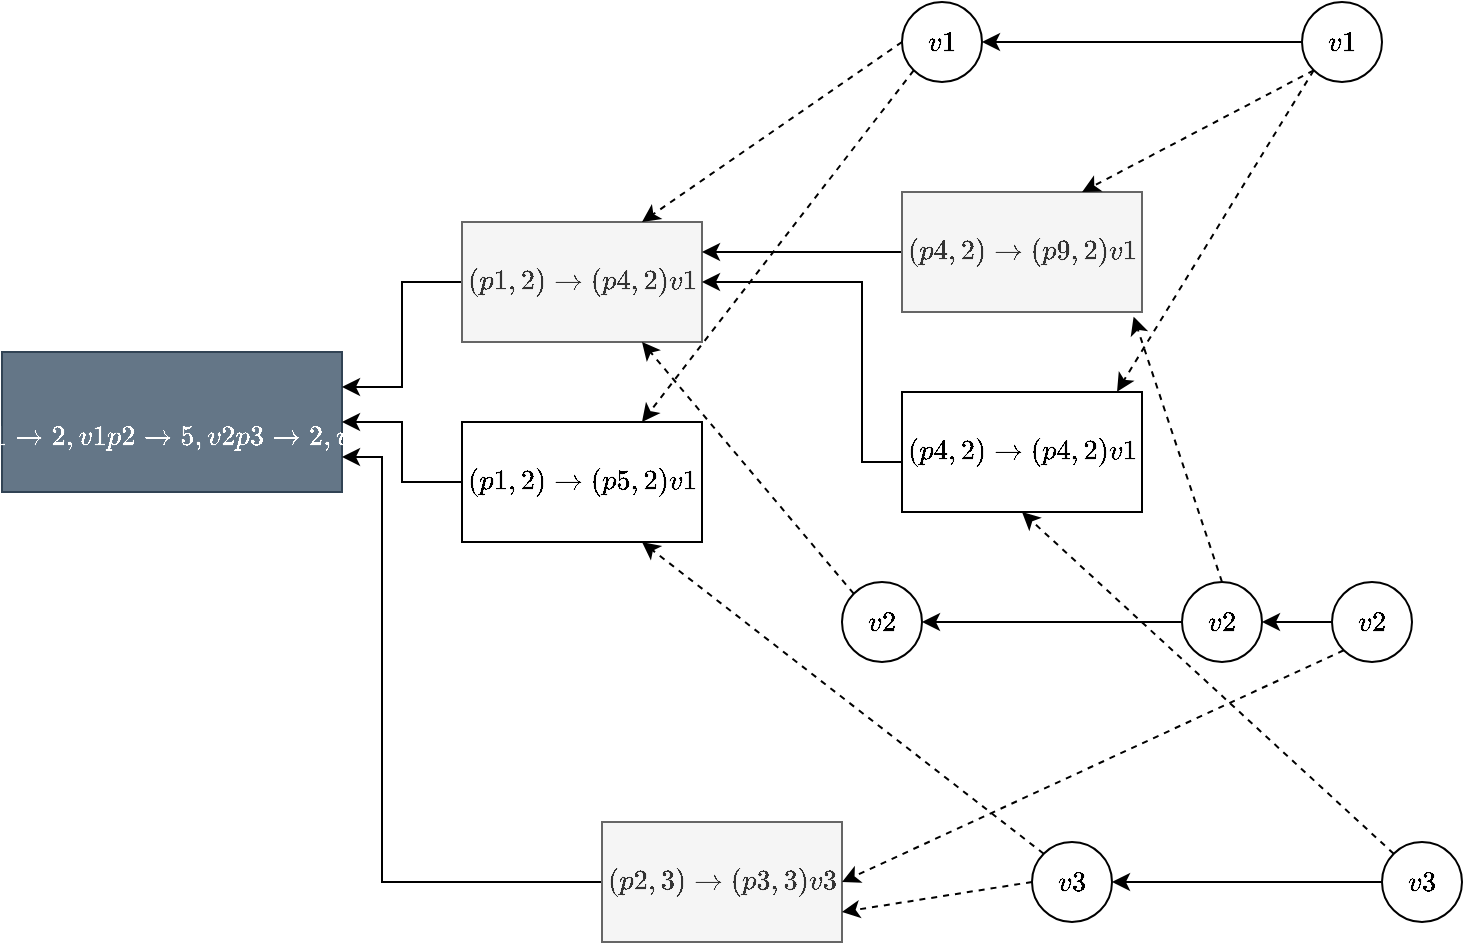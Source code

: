 <mxfile version="12.1.0" type="device" pages="1"><diagram id="PDkv_G-00Dwwv1n7vHgx" name="Page-1"><mxGraphModel dx="1088" dy="986" grid="1" gridSize="10" guides="1" tooltips="1" connect="1" arrows="1" fold="1" page="1" pageScale="1" pageWidth="850" pageHeight="1100" math="1" shadow="0"><root><mxCell id="0"/><mxCell id="1" parent="0"/><mxCell id="W20r9huNV-8-EpMMIPTS-1" value="&lt;br&gt;&lt;br&gt;$$ p1 \rightarrow 2, v1 \\&lt;br&gt;&amp;nbsp;p2 \rightarrow 5, v2 \\&lt;br&gt;&amp;nbsp;p3 \rightarrow 2, v3 \\&lt;br&gt;&amp;nbsp;$$&amp;nbsp;" style="rounded=0;whiteSpace=wrap;html=1;fillColor=#647687;strokeColor=#314354;fontColor=#ffffff;" parent="1" vertex="1"><mxGeometry x="80" y="235" width="170" height="70" as="geometry"/></mxCell><mxCell id="W20r9huNV-8-EpMMIPTS-9" style="edgeStyle=orthogonalEdgeStyle;rounded=0;orthogonalLoop=1;jettySize=auto;html=1;exitX=0;exitY=0.5;exitDx=0;exitDy=0;entryX=1;entryY=0.25;entryDx=0;entryDy=0;" parent="1" source="W20r9huNV-8-EpMMIPTS-2" target="W20r9huNV-8-EpMMIPTS-1" edge="1"><mxGeometry relative="1" as="geometry"/></mxCell><mxCell id="W20r9huNV-8-EpMMIPTS-2" value="$$ (p1,2) \rightarrow (p4,2) \\&lt;br&gt;v1 $$" style="rounded=0;whiteSpace=wrap;html=1;fillColor=#f5f5f5;strokeColor=#666666;fontColor=#333333;" parent="1" vertex="1"><mxGeometry x="310" y="170" width="120" height="60" as="geometry"/></mxCell><mxCell id="W20r9huNV-8-EpMMIPTS-10" style="edgeStyle=orthogonalEdgeStyle;rounded=0;orthogonalLoop=1;jettySize=auto;html=1;exitX=0;exitY=0.5;exitDx=0;exitDy=0;entryX=1;entryY=0.5;entryDx=0;entryDy=0;" parent="1" source="W20r9huNV-8-EpMMIPTS-7" target="W20r9huNV-8-EpMMIPTS-1" edge="1"><mxGeometry relative="1" as="geometry"><Array as="points"><mxPoint x="280" y="300"/><mxPoint x="280" y="270"/></Array></mxGeometry></mxCell><mxCell id="W20r9huNV-8-EpMMIPTS-7" value="$$ (p1,2) \rightarrow (p5,2) \\ &lt;br&gt;v1 $$" style="rounded=0;whiteSpace=wrap;html=1;" parent="1" vertex="1"><mxGeometry x="310" y="270" width="120" height="60" as="geometry"/></mxCell><mxCell id="W20r9huNV-8-EpMMIPTS-12" style="edgeStyle=orthogonalEdgeStyle;rounded=0;orthogonalLoop=1;jettySize=auto;html=1;exitX=0;exitY=0.5;exitDx=0;exitDy=0;entryX=1;entryY=0.75;entryDx=0;entryDy=0;" parent="1" source="W20r9huNV-8-EpMMIPTS-11" target="W20r9huNV-8-EpMMIPTS-1" edge="1"><mxGeometry relative="1" as="geometry"><Array as="points"><mxPoint x="270" y="500"/><mxPoint x="270" y="287"/></Array></mxGeometry></mxCell><mxCell id="W20r9huNV-8-EpMMIPTS-11" value="$$ (p2,3) \rightarrow (p3,3) \\ &lt;br&gt;v3 $$" style="rounded=0;whiteSpace=wrap;html=1;fillColor=#f5f5f5;strokeColor=#666666;fontColor=#333333;" parent="1" vertex="1"><mxGeometry x="380" y="470" width="120" height="60" as="geometry"/></mxCell><mxCell id="W20r9huNV-8-EpMMIPTS-22" style="rounded=0;orthogonalLoop=1;jettySize=auto;html=1;exitX=0;exitY=0.5;exitDx=0;exitDy=0;entryX=0.75;entryY=0;entryDx=0;entryDy=0;dashed=1;" parent="1" source="W20r9huNV-8-EpMMIPTS-13" target="W20r9huNV-8-EpMMIPTS-2" edge="1"><mxGeometry relative="1" as="geometry"/></mxCell><mxCell id="W20r9huNV-8-EpMMIPTS-23" style="edgeStyle=orthogonalEdgeStyle;rounded=0;orthogonalLoop=1;jettySize=auto;html=1;exitX=0.5;exitY=1;exitDx=0;exitDy=0;entryX=0.808;entryY=-0.083;entryDx=0;entryDy=0;entryPerimeter=0;strokeColor=none;" parent="1" source="W20r9huNV-8-EpMMIPTS-13" target="W20r9huNV-8-EpMMIPTS-7" edge="1"><mxGeometry relative="1" as="geometry"/></mxCell><mxCell id="W20r9huNV-8-EpMMIPTS-24" style="rounded=0;orthogonalLoop=1;jettySize=auto;html=1;exitX=0;exitY=1;exitDx=0;exitDy=0;entryX=0.75;entryY=0;entryDx=0;entryDy=0;dashed=1;" parent="1" source="W20r9huNV-8-EpMMIPTS-13" target="W20r9huNV-8-EpMMIPTS-7" edge="1"><mxGeometry relative="1" as="geometry"><mxPoint x="420" y="220" as="targetPoint"/></mxGeometry></mxCell><mxCell id="W20r9huNV-8-EpMMIPTS-13" value="$$ v1 $$" style="ellipse;whiteSpace=wrap;html=1;aspect=fixed;" parent="1" vertex="1"><mxGeometry x="530" y="60" width="40" height="40" as="geometry"/></mxCell><mxCell id="W20r9huNV-8-EpMMIPTS-27" style="rounded=0;orthogonalLoop=1;jettySize=auto;html=1;exitX=0;exitY=0.5;exitDx=0;exitDy=0;entryX=1;entryY=0.75;entryDx=0;entryDy=0;dashed=1;" parent="1" source="W20r9huNV-8-EpMMIPTS-25" target="W20r9huNV-8-EpMMIPTS-11" edge="1"><mxGeometry relative="1" as="geometry"/></mxCell><mxCell id="W20r9huNV-8-EpMMIPTS-33" style="rounded=0;orthogonalLoop=1;jettySize=auto;html=1;exitX=0;exitY=0;exitDx=0;exitDy=0;entryX=0.75;entryY=1;entryDx=0;entryDy=0;dashed=1;" parent="1" source="W20r9huNV-8-EpMMIPTS-25" target="W20r9huNV-8-EpMMIPTS-7" edge="1"><mxGeometry relative="1" as="geometry"/></mxCell><mxCell id="W20r9huNV-8-EpMMIPTS-25" value="$$ v3 $$" style="ellipse;whiteSpace=wrap;html=1;aspect=fixed;" parent="1" vertex="1"><mxGeometry x="595" y="480" width="40" height="40" as="geometry"/></mxCell><mxCell id="W20r9huNV-8-EpMMIPTS-31" style="rounded=0;orthogonalLoop=1;jettySize=auto;html=1;exitX=0;exitY=0;exitDx=0;exitDy=0;entryX=0.75;entryY=1;entryDx=0;entryDy=0;dashed=1;" parent="1" source="W20r9huNV-8-EpMMIPTS-26" target="W20r9huNV-8-EpMMIPTS-2" edge="1"><mxGeometry relative="1" as="geometry"/></mxCell><mxCell id="W20r9huNV-8-EpMMIPTS-32" style="rounded=0;orthogonalLoop=1;jettySize=auto;html=1;entryX=1;entryY=0.5;entryDx=0;entryDy=0;exitX=0;exitY=1;exitDx=0;exitDy=0;dashed=1;" parent="1" source="Ab65lw1v9KsNm6UFzYJd-2" target="W20r9huNV-8-EpMMIPTS-11" edge="1"><mxGeometry relative="1" as="geometry"><mxPoint x="600" y="300" as="sourcePoint"/></mxGeometry></mxCell><mxCell id="W20r9huNV-8-EpMMIPTS-26" value="$$ v2 $$" style="ellipse;whiteSpace=wrap;html=1;aspect=fixed;" parent="1" vertex="1"><mxGeometry x="500" y="350" width="40" height="40" as="geometry"/></mxCell><mxCell id="W20r9huNV-8-EpMMIPTS-36" style="edgeStyle=orthogonalEdgeStyle;rounded=0;orthogonalLoop=1;jettySize=auto;html=1;exitX=0;exitY=0.5;exitDx=0;exitDy=0;entryX=1;entryY=0.25;entryDx=0;entryDy=0;" parent="1" source="W20r9huNV-8-EpMMIPTS-35" target="W20r9huNV-8-EpMMIPTS-2" edge="1"><mxGeometry relative="1" as="geometry"><Array as="points"><mxPoint x="620" y="185"/></Array></mxGeometry></mxCell><mxCell id="W20r9huNV-8-EpMMIPTS-35" value="$$ (p4,2) \rightarrow (p9,2) \\ &lt;br&gt;v1 $$" style="rounded=0;whiteSpace=wrap;html=1;fillColor=#f5f5f5;strokeColor=#666666;fontColor=#333333;" parent="1" vertex="1"><mxGeometry x="530" y="155" width="120" height="60" as="geometry"/></mxCell><mxCell id="W20r9huNV-8-EpMMIPTS-39" style="edgeStyle=orthogonalEdgeStyle;rounded=0;orthogonalLoop=1;jettySize=auto;html=1;exitX=0;exitY=0.5;exitDx=0;exitDy=0;entryX=1;entryY=0.5;entryDx=0;entryDy=0;" parent="1" source="W20r9huNV-8-EpMMIPTS-37" target="W20r9huNV-8-EpMMIPTS-2" edge="1"><mxGeometry relative="1" as="geometry"><Array as="points"><mxPoint x="530" y="290"/><mxPoint x="510" y="290"/><mxPoint x="510" y="200"/></Array></mxGeometry></mxCell><mxCell id="W20r9huNV-8-EpMMIPTS-37" value="$$ (p4,2) \rightarrow (p4,2) \\ &lt;br&gt;v1 $$" style="rounded=0;whiteSpace=wrap;html=1;" parent="1" vertex="1"><mxGeometry x="530" y="255" width="120" height="60" as="geometry"/></mxCell><mxCell id="W20r9huNV-8-EpMMIPTS-41" style="edgeStyle=orthogonalEdgeStyle;rounded=0;orthogonalLoop=1;jettySize=auto;html=1;exitX=0;exitY=0.5;exitDx=0;exitDy=0;entryX=1;entryY=0.5;entryDx=0;entryDy=0;" parent="1" source="W20r9huNV-8-EpMMIPTS-40" target="W20r9huNV-8-EpMMIPTS-25" edge="1"><mxGeometry relative="1" as="geometry"/></mxCell><mxCell id="W20r9huNV-8-EpMMIPTS-50" style="rounded=0;orthogonalLoop=1;jettySize=auto;html=1;exitX=0;exitY=0;exitDx=0;exitDy=0;entryX=0.5;entryY=1;entryDx=0;entryDy=0;dashed=1;" parent="1" source="W20r9huNV-8-EpMMIPTS-40" target="W20r9huNV-8-EpMMIPTS-37" edge="1"><mxGeometry relative="1" as="geometry"/></mxCell><mxCell id="W20r9huNV-8-EpMMIPTS-40" value="$$ v3 $$" style="ellipse;whiteSpace=wrap;html=1;aspect=fixed;" parent="1" vertex="1"><mxGeometry x="770" y="480" width="40" height="40" as="geometry"/></mxCell><mxCell id="W20r9huNV-8-EpMMIPTS-47" style="rounded=0;orthogonalLoop=1;jettySize=auto;html=1;exitX=0;exitY=1;exitDx=0;exitDy=0;entryX=0.75;entryY=0;entryDx=0;entryDy=0;dashed=1;" parent="1" source="W20r9huNV-8-EpMMIPTS-42" target="W20r9huNV-8-EpMMIPTS-35" edge="1"><mxGeometry relative="1" as="geometry"/></mxCell><mxCell id="W20r9huNV-8-EpMMIPTS-48" style="rounded=0;orthogonalLoop=1;jettySize=auto;html=1;exitX=0;exitY=1;exitDx=0;exitDy=0;entryX=0.896;entryY=-0.003;entryDx=0;entryDy=0;dashed=1;entryPerimeter=0;" parent="1" source="W20r9huNV-8-EpMMIPTS-42" target="W20r9huNV-8-EpMMIPTS-37" edge="1"><mxGeometry relative="1" as="geometry"/></mxCell><mxCell id="Ab65lw1v9KsNm6UFzYJd-5" value="" style="edgeStyle=orthogonalEdgeStyle;rounded=0;orthogonalLoop=1;jettySize=auto;html=1;entryX=1;entryY=0.5;entryDx=0;entryDy=0;" parent="1" source="W20r9huNV-8-EpMMIPTS-42" target="W20r9huNV-8-EpMMIPTS-13" edge="1"><mxGeometry relative="1" as="geometry"><mxPoint x="700" y="50" as="targetPoint"/></mxGeometry></mxCell><mxCell id="W20r9huNV-8-EpMMIPTS-42" value="$$ v1$$" style="ellipse;whiteSpace=wrap;html=1;aspect=fixed;" parent="1" vertex="1"><mxGeometry x="730" y="60" width="40" height="40" as="geometry"/></mxCell><mxCell id="W20r9huNV-8-EpMMIPTS-44" style="edgeStyle=orthogonalEdgeStyle;rounded=0;orthogonalLoop=1;jettySize=auto;html=1;exitX=0;exitY=0.5;exitDx=0;exitDy=0;entryX=1;entryY=0.5;entryDx=0;entryDy=0;" parent="1" source="W20r9huNV-8-EpMMIPTS-43" target="W20r9huNV-8-EpMMIPTS-26" edge="1"><mxGeometry relative="1" as="geometry"/></mxCell><mxCell id="W20r9huNV-8-EpMMIPTS-49" style="rounded=0;orthogonalLoop=1;jettySize=auto;html=1;dashed=1;entryX=0.965;entryY=1.039;entryDx=0;entryDy=0;exitX=0.5;exitY=0;exitDx=0;exitDy=0;entryPerimeter=0;" parent="1" source="W20r9huNV-8-EpMMIPTS-43" target="W20r9huNV-8-EpMMIPTS-35" edge="1"><mxGeometry relative="1" as="geometry"><mxPoint x="720" y="350" as="sourcePoint"/><mxPoint x="660" y="240" as="targetPoint"/></mxGeometry></mxCell><mxCell id="W20r9huNV-8-EpMMIPTS-43" value="$$ v2 $$" style="ellipse;whiteSpace=wrap;html=1;aspect=fixed;" parent="1" vertex="1"><mxGeometry x="670" y="350" width="40" height="40" as="geometry"/></mxCell><mxCell id="Ab65lw1v9KsNm6UFzYJd-3" style="edgeStyle=orthogonalEdgeStyle;rounded=0;orthogonalLoop=1;jettySize=auto;html=1;exitX=0;exitY=0.5;exitDx=0;exitDy=0;" parent="1" source="Ab65lw1v9KsNm6UFzYJd-2" target="W20r9huNV-8-EpMMIPTS-43" edge="1"><mxGeometry relative="1" as="geometry"/></mxCell><mxCell id="Ab65lw1v9KsNm6UFzYJd-2" value="$$ v2 $$" style="ellipse;whiteSpace=wrap;html=1;aspect=fixed;" parent="1" vertex="1"><mxGeometry x="745" y="350" width="40" height="40" as="geometry"/></mxCell></root></mxGraphModel></diagram></mxfile>